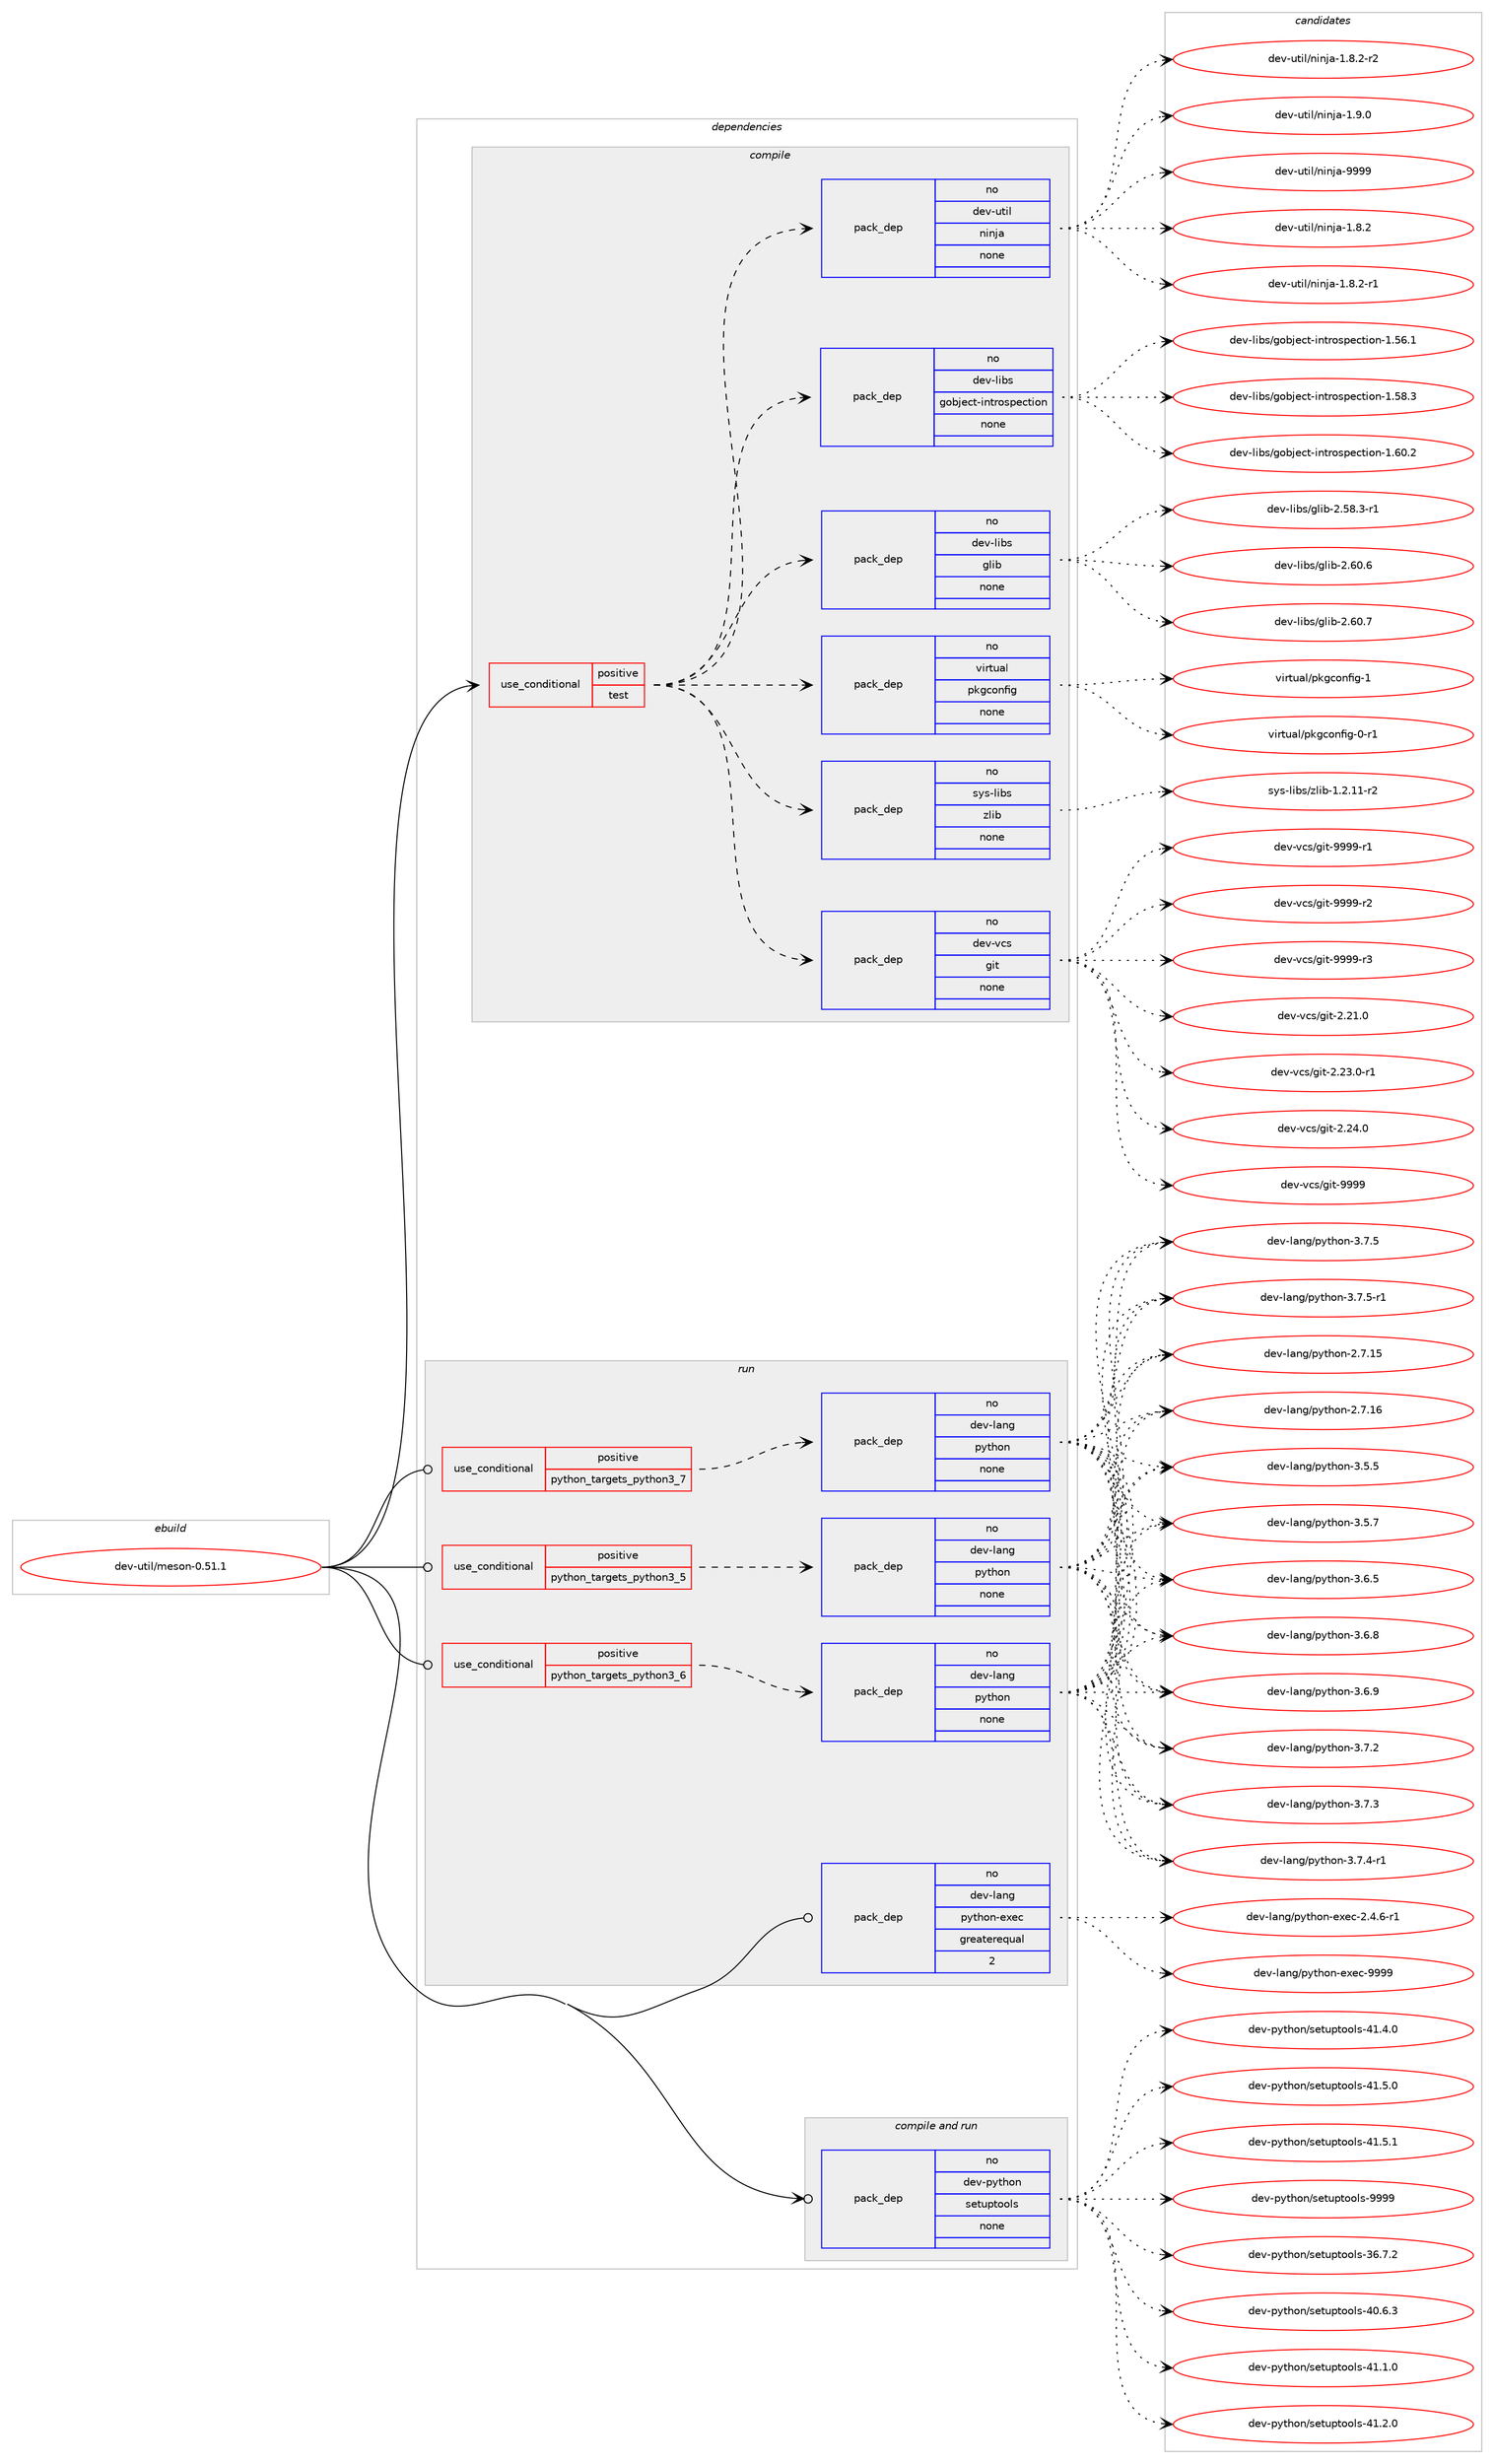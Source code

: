 digraph prolog {

# *************
# Graph options
# *************

newrank=true;
concentrate=true;
compound=true;
graph [rankdir=LR,fontname=Helvetica,fontsize=10,ranksep=1.5];#, ranksep=2.5, nodesep=0.2];
edge  [arrowhead=vee];
node  [fontname=Helvetica,fontsize=10];

# **********
# The ebuild
# **********

subgraph cluster_leftcol {
color=gray;
rank=same;
label=<<i>ebuild</i>>;
id [label="dev-util/meson-0.51.1", color=red, width=4, href="../dev-util/meson-0.51.1.svg"];
}

# ****************
# The dependencies
# ****************

subgraph cluster_midcol {
color=gray;
label=<<i>dependencies</i>>;
subgraph cluster_compile {
fillcolor="#eeeeee";
style=filled;
label=<<i>compile</i>>;
subgraph cond182980 {
dependency730700 [label=<<TABLE BORDER="0" CELLBORDER="1" CELLSPACING="0" CELLPADDING="4"><TR><TD ROWSPAN="3" CELLPADDING="10">use_conditional</TD></TR><TR><TD>positive</TD></TR><TR><TD>test</TD></TR></TABLE>>, shape=none, color=red];
subgraph pack535553 {
dependency730701 [label=<<TABLE BORDER="0" CELLBORDER="1" CELLSPACING="0" CELLPADDING="4" WIDTH="220"><TR><TD ROWSPAN="6" CELLPADDING="30">pack_dep</TD></TR><TR><TD WIDTH="110">no</TD></TR><TR><TD>dev-libs</TD></TR><TR><TD>glib</TD></TR><TR><TD>none</TD></TR><TR><TD></TD></TR></TABLE>>, shape=none, color=blue];
}
dependency730700:e -> dependency730701:w [weight=20,style="dashed",arrowhead="vee"];
subgraph pack535554 {
dependency730702 [label=<<TABLE BORDER="0" CELLBORDER="1" CELLSPACING="0" CELLPADDING="4" WIDTH="220"><TR><TD ROWSPAN="6" CELLPADDING="30">pack_dep</TD></TR><TR><TD WIDTH="110">no</TD></TR><TR><TD>dev-libs</TD></TR><TR><TD>gobject-introspection</TD></TR><TR><TD>none</TD></TR><TR><TD></TD></TR></TABLE>>, shape=none, color=blue];
}
dependency730700:e -> dependency730702:w [weight=20,style="dashed",arrowhead="vee"];
subgraph pack535555 {
dependency730703 [label=<<TABLE BORDER="0" CELLBORDER="1" CELLSPACING="0" CELLPADDING="4" WIDTH="220"><TR><TD ROWSPAN="6" CELLPADDING="30">pack_dep</TD></TR><TR><TD WIDTH="110">no</TD></TR><TR><TD>dev-util</TD></TR><TR><TD>ninja</TD></TR><TR><TD>none</TD></TR><TR><TD></TD></TR></TABLE>>, shape=none, color=blue];
}
dependency730700:e -> dependency730703:w [weight=20,style="dashed",arrowhead="vee"];
subgraph pack535556 {
dependency730704 [label=<<TABLE BORDER="0" CELLBORDER="1" CELLSPACING="0" CELLPADDING="4" WIDTH="220"><TR><TD ROWSPAN="6" CELLPADDING="30">pack_dep</TD></TR><TR><TD WIDTH="110">no</TD></TR><TR><TD>dev-vcs</TD></TR><TR><TD>git</TD></TR><TR><TD>none</TD></TR><TR><TD></TD></TR></TABLE>>, shape=none, color=blue];
}
dependency730700:e -> dependency730704:w [weight=20,style="dashed",arrowhead="vee"];
subgraph pack535557 {
dependency730705 [label=<<TABLE BORDER="0" CELLBORDER="1" CELLSPACING="0" CELLPADDING="4" WIDTH="220"><TR><TD ROWSPAN="6" CELLPADDING="30">pack_dep</TD></TR><TR><TD WIDTH="110">no</TD></TR><TR><TD>sys-libs</TD></TR><TR><TD>zlib</TD></TR><TR><TD>none</TD></TR><TR><TD></TD></TR></TABLE>>, shape=none, color=blue];
}
dependency730700:e -> dependency730705:w [weight=20,style="dashed",arrowhead="vee"];
subgraph pack535558 {
dependency730706 [label=<<TABLE BORDER="0" CELLBORDER="1" CELLSPACING="0" CELLPADDING="4" WIDTH="220"><TR><TD ROWSPAN="6" CELLPADDING="30">pack_dep</TD></TR><TR><TD WIDTH="110">no</TD></TR><TR><TD>virtual</TD></TR><TR><TD>pkgconfig</TD></TR><TR><TD>none</TD></TR><TR><TD></TD></TR></TABLE>>, shape=none, color=blue];
}
dependency730700:e -> dependency730706:w [weight=20,style="dashed",arrowhead="vee"];
}
id:e -> dependency730700:w [weight=20,style="solid",arrowhead="vee"];
}
subgraph cluster_compileandrun {
fillcolor="#eeeeee";
style=filled;
label=<<i>compile and run</i>>;
subgraph pack535559 {
dependency730707 [label=<<TABLE BORDER="0" CELLBORDER="1" CELLSPACING="0" CELLPADDING="4" WIDTH="220"><TR><TD ROWSPAN="6" CELLPADDING="30">pack_dep</TD></TR><TR><TD WIDTH="110">no</TD></TR><TR><TD>dev-python</TD></TR><TR><TD>setuptools</TD></TR><TR><TD>none</TD></TR><TR><TD></TD></TR></TABLE>>, shape=none, color=blue];
}
id:e -> dependency730707:w [weight=20,style="solid",arrowhead="odotvee"];
}
subgraph cluster_run {
fillcolor="#eeeeee";
style=filled;
label=<<i>run</i>>;
subgraph cond182981 {
dependency730708 [label=<<TABLE BORDER="0" CELLBORDER="1" CELLSPACING="0" CELLPADDING="4"><TR><TD ROWSPAN="3" CELLPADDING="10">use_conditional</TD></TR><TR><TD>positive</TD></TR><TR><TD>python_targets_python3_5</TD></TR></TABLE>>, shape=none, color=red];
subgraph pack535560 {
dependency730709 [label=<<TABLE BORDER="0" CELLBORDER="1" CELLSPACING="0" CELLPADDING="4" WIDTH="220"><TR><TD ROWSPAN="6" CELLPADDING="30">pack_dep</TD></TR><TR><TD WIDTH="110">no</TD></TR><TR><TD>dev-lang</TD></TR><TR><TD>python</TD></TR><TR><TD>none</TD></TR><TR><TD></TD></TR></TABLE>>, shape=none, color=blue];
}
dependency730708:e -> dependency730709:w [weight=20,style="dashed",arrowhead="vee"];
}
id:e -> dependency730708:w [weight=20,style="solid",arrowhead="odot"];
subgraph cond182982 {
dependency730710 [label=<<TABLE BORDER="0" CELLBORDER="1" CELLSPACING="0" CELLPADDING="4"><TR><TD ROWSPAN="3" CELLPADDING="10">use_conditional</TD></TR><TR><TD>positive</TD></TR><TR><TD>python_targets_python3_6</TD></TR></TABLE>>, shape=none, color=red];
subgraph pack535561 {
dependency730711 [label=<<TABLE BORDER="0" CELLBORDER="1" CELLSPACING="0" CELLPADDING="4" WIDTH="220"><TR><TD ROWSPAN="6" CELLPADDING="30">pack_dep</TD></TR><TR><TD WIDTH="110">no</TD></TR><TR><TD>dev-lang</TD></TR><TR><TD>python</TD></TR><TR><TD>none</TD></TR><TR><TD></TD></TR></TABLE>>, shape=none, color=blue];
}
dependency730710:e -> dependency730711:w [weight=20,style="dashed",arrowhead="vee"];
}
id:e -> dependency730710:w [weight=20,style="solid",arrowhead="odot"];
subgraph cond182983 {
dependency730712 [label=<<TABLE BORDER="0" CELLBORDER="1" CELLSPACING="0" CELLPADDING="4"><TR><TD ROWSPAN="3" CELLPADDING="10">use_conditional</TD></TR><TR><TD>positive</TD></TR><TR><TD>python_targets_python3_7</TD></TR></TABLE>>, shape=none, color=red];
subgraph pack535562 {
dependency730713 [label=<<TABLE BORDER="0" CELLBORDER="1" CELLSPACING="0" CELLPADDING="4" WIDTH="220"><TR><TD ROWSPAN="6" CELLPADDING="30">pack_dep</TD></TR><TR><TD WIDTH="110">no</TD></TR><TR><TD>dev-lang</TD></TR><TR><TD>python</TD></TR><TR><TD>none</TD></TR><TR><TD></TD></TR></TABLE>>, shape=none, color=blue];
}
dependency730712:e -> dependency730713:w [weight=20,style="dashed",arrowhead="vee"];
}
id:e -> dependency730712:w [weight=20,style="solid",arrowhead="odot"];
subgraph pack535563 {
dependency730714 [label=<<TABLE BORDER="0" CELLBORDER="1" CELLSPACING="0" CELLPADDING="4" WIDTH="220"><TR><TD ROWSPAN="6" CELLPADDING="30">pack_dep</TD></TR><TR><TD WIDTH="110">no</TD></TR><TR><TD>dev-lang</TD></TR><TR><TD>python-exec</TD></TR><TR><TD>greaterequal</TD></TR><TR><TD>2</TD></TR></TABLE>>, shape=none, color=blue];
}
id:e -> dependency730714:w [weight=20,style="solid",arrowhead="odot"];
}
}

# **************
# The candidates
# **************

subgraph cluster_choices {
rank=same;
color=gray;
label=<<i>candidates</i>>;

subgraph choice535553 {
color=black;
nodesep=1;
choice10010111845108105981154710310810598455046535646514511449 [label="dev-libs/glib-2.58.3-r1", color=red, width=4,href="../dev-libs/glib-2.58.3-r1.svg"];
choice1001011184510810598115471031081059845504654484654 [label="dev-libs/glib-2.60.6", color=red, width=4,href="../dev-libs/glib-2.60.6.svg"];
choice1001011184510810598115471031081059845504654484655 [label="dev-libs/glib-2.60.7", color=red, width=4,href="../dev-libs/glib-2.60.7.svg"];
dependency730701:e -> choice10010111845108105981154710310810598455046535646514511449:w [style=dotted,weight="100"];
dependency730701:e -> choice1001011184510810598115471031081059845504654484654:w [style=dotted,weight="100"];
dependency730701:e -> choice1001011184510810598115471031081059845504654484655:w [style=dotted,weight="100"];
}
subgraph choice535554 {
color=black;
nodesep=1;
choice1001011184510810598115471031119810610199116451051101161141111151121019911610511111045494653544649 [label="dev-libs/gobject-introspection-1.56.1", color=red, width=4,href="../dev-libs/gobject-introspection-1.56.1.svg"];
choice1001011184510810598115471031119810610199116451051101161141111151121019911610511111045494653564651 [label="dev-libs/gobject-introspection-1.58.3", color=red, width=4,href="../dev-libs/gobject-introspection-1.58.3.svg"];
choice1001011184510810598115471031119810610199116451051101161141111151121019911610511111045494654484650 [label="dev-libs/gobject-introspection-1.60.2", color=red, width=4,href="../dev-libs/gobject-introspection-1.60.2.svg"];
dependency730702:e -> choice1001011184510810598115471031119810610199116451051101161141111151121019911610511111045494653544649:w [style=dotted,weight="100"];
dependency730702:e -> choice1001011184510810598115471031119810610199116451051101161141111151121019911610511111045494653564651:w [style=dotted,weight="100"];
dependency730702:e -> choice1001011184510810598115471031119810610199116451051101161141111151121019911610511111045494654484650:w [style=dotted,weight="100"];
}
subgraph choice535555 {
color=black;
nodesep=1;
choice100101118451171161051084711010511010697454946564650 [label="dev-util/ninja-1.8.2", color=red, width=4,href="../dev-util/ninja-1.8.2.svg"];
choice1001011184511711610510847110105110106974549465646504511449 [label="dev-util/ninja-1.8.2-r1", color=red, width=4,href="../dev-util/ninja-1.8.2-r1.svg"];
choice1001011184511711610510847110105110106974549465646504511450 [label="dev-util/ninja-1.8.2-r2", color=red, width=4,href="../dev-util/ninja-1.8.2-r2.svg"];
choice100101118451171161051084711010511010697454946574648 [label="dev-util/ninja-1.9.0", color=red, width=4,href="../dev-util/ninja-1.9.0.svg"];
choice1001011184511711610510847110105110106974557575757 [label="dev-util/ninja-9999", color=red, width=4,href="../dev-util/ninja-9999.svg"];
dependency730703:e -> choice100101118451171161051084711010511010697454946564650:w [style=dotted,weight="100"];
dependency730703:e -> choice1001011184511711610510847110105110106974549465646504511449:w [style=dotted,weight="100"];
dependency730703:e -> choice1001011184511711610510847110105110106974549465646504511450:w [style=dotted,weight="100"];
dependency730703:e -> choice100101118451171161051084711010511010697454946574648:w [style=dotted,weight="100"];
dependency730703:e -> choice1001011184511711610510847110105110106974557575757:w [style=dotted,weight="100"];
}
subgraph choice535556 {
color=black;
nodesep=1;
choice10010111845118991154710310511645504650494648 [label="dev-vcs/git-2.21.0", color=red, width=4,href="../dev-vcs/git-2.21.0.svg"];
choice100101118451189911547103105116455046505146484511449 [label="dev-vcs/git-2.23.0-r1", color=red, width=4,href="../dev-vcs/git-2.23.0-r1.svg"];
choice10010111845118991154710310511645504650524648 [label="dev-vcs/git-2.24.0", color=red, width=4,href="../dev-vcs/git-2.24.0.svg"];
choice1001011184511899115471031051164557575757 [label="dev-vcs/git-9999", color=red, width=4,href="../dev-vcs/git-9999.svg"];
choice10010111845118991154710310511645575757574511449 [label="dev-vcs/git-9999-r1", color=red, width=4,href="../dev-vcs/git-9999-r1.svg"];
choice10010111845118991154710310511645575757574511450 [label="dev-vcs/git-9999-r2", color=red, width=4,href="../dev-vcs/git-9999-r2.svg"];
choice10010111845118991154710310511645575757574511451 [label="dev-vcs/git-9999-r3", color=red, width=4,href="../dev-vcs/git-9999-r3.svg"];
dependency730704:e -> choice10010111845118991154710310511645504650494648:w [style=dotted,weight="100"];
dependency730704:e -> choice100101118451189911547103105116455046505146484511449:w [style=dotted,weight="100"];
dependency730704:e -> choice10010111845118991154710310511645504650524648:w [style=dotted,weight="100"];
dependency730704:e -> choice1001011184511899115471031051164557575757:w [style=dotted,weight="100"];
dependency730704:e -> choice10010111845118991154710310511645575757574511449:w [style=dotted,weight="100"];
dependency730704:e -> choice10010111845118991154710310511645575757574511450:w [style=dotted,weight="100"];
dependency730704:e -> choice10010111845118991154710310511645575757574511451:w [style=dotted,weight="100"];
}
subgraph choice535557 {
color=black;
nodesep=1;
choice11512111545108105981154712210810598454946504649494511450 [label="sys-libs/zlib-1.2.11-r2", color=red, width=4,href="../sys-libs/zlib-1.2.11-r2.svg"];
dependency730705:e -> choice11512111545108105981154712210810598454946504649494511450:w [style=dotted,weight="100"];
}
subgraph choice535558 {
color=black;
nodesep=1;
choice11810511411611797108471121071039911111010210510345484511449 [label="virtual/pkgconfig-0-r1", color=red, width=4,href="../virtual/pkgconfig-0-r1.svg"];
choice1181051141161179710847112107103991111101021051034549 [label="virtual/pkgconfig-1", color=red, width=4,href="../virtual/pkgconfig-1.svg"];
dependency730706:e -> choice11810511411611797108471121071039911111010210510345484511449:w [style=dotted,weight="100"];
dependency730706:e -> choice1181051141161179710847112107103991111101021051034549:w [style=dotted,weight="100"];
}
subgraph choice535559 {
color=black;
nodesep=1;
choice100101118451121211161041111104711510111611711211611111110811545515446554650 [label="dev-python/setuptools-36.7.2", color=red, width=4,href="../dev-python/setuptools-36.7.2.svg"];
choice100101118451121211161041111104711510111611711211611111110811545524846544651 [label="dev-python/setuptools-40.6.3", color=red, width=4,href="../dev-python/setuptools-40.6.3.svg"];
choice100101118451121211161041111104711510111611711211611111110811545524946494648 [label="dev-python/setuptools-41.1.0", color=red, width=4,href="../dev-python/setuptools-41.1.0.svg"];
choice100101118451121211161041111104711510111611711211611111110811545524946504648 [label="dev-python/setuptools-41.2.0", color=red, width=4,href="../dev-python/setuptools-41.2.0.svg"];
choice100101118451121211161041111104711510111611711211611111110811545524946524648 [label="dev-python/setuptools-41.4.0", color=red, width=4,href="../dev-python/setuptools-41.4.0.svg"];
choice100101118451121211161041111104711510111611711211611111110811545524946534648 [label="dev-python/setuptools-41.5.0", color=red, width=4,href="../dev-python/setuptools-41.5.0.svg"];
choice100101118451121211161041111104711510111611711211611111110811545524946534649 [label="dev-python/setuptools-41.5.1", color=red, width=4,href="../dev-python/setuptools-41.5.1.svg"];
choice10010111845112121116104111110471151011161171121161111111081154557575757 [label="dev-python/setuptools-9999", color=red, width=4,href="../dev-python/setuptools-9999.svg"];
dependency730707:e -> choice100101118451121211161041111104711510111611711211611111110811545515446554650:w [style=dotted,weight="100"];
dependency730707:e -> choice100101118451121211161041111104711510111611711211611111110811545524846544651:w [style=dotted,weight="100"];
dependency730707:e -> choice100101118451121211161041111104711510111611711211611111110811545524946494648:w [style=dotted,weight="100"];
dependency730707:e -> choice100101118451121211161041111104711510111611711211611111110811545524946504648:w [style=dotted,weight="100"];
dependency730707:e -> choice100101118451121211161041111104711510111611711211611111110811545524946524648:w [style=dotted,weight="100"];
dependency730707:e -> choice100101118451121211161041111104711510111611711211611111110811545524946534648:w [style=dotted,weight="100"];
dependency730707:e -> choice100101118451121211161041111104711510111611711211611111110811545524946534649:w [style=dotted,weight="100"];
dependency730707:e -> choice10010111845112121116104111110471151011161171121161111111081154557575757:w [style=dotted,weight="100"];
}
subgraph choice535560 {
color=black;
nodesep=1;
choice10010111845108971101034711212111610411111045504655464953 [label="dev-lang/python-2.7.15", color=red, width=4,href="../dev-lang/python-2.7.15.svg"];
choice10010111845108971101034711212111610411111045504655464954 [label="dev-lang/python-2.7.16", color=red, width=4,href="../dev-lang/python-2.7.16.svg"];
choice100101118451089711010347112121116104111110455146534653 [label="dev-lang/python-3.5.5", color=red, width=4,href="../dev-lang/python-3.5.5.svg"];
choice100101118451089711010347112121116104111110455146534655 [label="dev-lang/python-3.5.7", color=red, width=4,href="../dev-lang/python-3.5.7.svg"];
choice100101118451089711010347112121116104111110455146544653 [label="dev-lang/python-3.6.5", color=red, width=4,href="../dev-lang/python-3.6.5.svg"];
choice100101118451089711010347112121116104111110455146544656 [label="dev-lang/python-3.6.8", color=red, width=4,href="../dev-lang/python-3.6.8.svg"];
choice100101118451089711010347112121116104111110455146544657 [label="dev-lang/python-3.6.9", color=red, width=4,href="../dev-lang/python-3.6.9.svg"];
choice100101118451089711010347112121116104111110455146554650 [label="dev-lang/python-3.7.2", color=red, width=4,href="../dev-lang/python-3.7.2.svg"];
choice100101118451089711010347112121116104111110455146554651 [label="dev-lang/python-3.7.3", color=red, width=4,href="../dev-lang/python-3.7.3.svg"];
choice1001011184510897110103471121211161041111104551465546524511449 [label="dev-lang/python-3.7.4-r1", color=red, width=4,href="../dev-lang/python-3.7.4-r1.svg"];
choice100101118451089711010347112121116104111110455146554653 [label="dev-lang/python-3.7.5", color=red, width=4,href="../dev-lang/python-3.7.5.svg"];
choice1001011184510897110103471121211161041111104551465546534511449 [label="dev-lang/python-3.7.5-r1", color=red, width=4,href="../dev-lang/python-3.7.5-r1.svg"];
dependency730709:e -> choice10010111845108971101034711212111610411111045504655464953:w [style=dotted,weight="100"];
dependency730709:e -> choice10010111845108971101034711212111610411111045504655464954:w [style=dotted,weight="100"];
dependency730709:e -> choice100101118451089711010347112121116104111110455146534653:w [style=dotted,weight="100"];
dependency730709:e -> choice100101118451089711010347112121116104111110455146534655:w [style=dotted,weight="100"];
dependency730709:e -> choice100101118451089711010347112121116104111110455146544653:w [style=dotted,weight="100"];
dependency730709:e -> choice100101118451089711010347112121116104111110455146544656:w [style=dotted,weight="100"];
dependency730709:e -> choice100101118451089711010347112121116104111110455146544657:w [style=dotted,weight="100"];
dependency730709:e -> choice100101118451089711010347112121116104111110455146554650:w [style=dotted,weight="100"];
dependency730709:e -> choice100101118451089711010347112121116104111110455146554651:w [style=dotted,weight="100"];
dependency730709:e -> choice1001011184510897110103471121211161041111104551465546524511449:w [style=dotted,weight="100"];
dependency730709:e -> choice100101118451089711010347112121116104111110455146554653:w [style=dotted,weight="100"];
dependency730709:e -> choice1001011184510897110103471121211161041111104551465546534511449:w [style=dotted,weight="100"];
}
subgraph choice535561 {
color=black;
nodesep=1;
choice10010111845108971101034711212111610411111045504655464953 [label="dev-lang/python-2.7.15", color=red, width=4,href="../dev-lang/python-2.7.15.svg"];
choice10010111845108971101034711212111610411111045504655464954 [label="dev-lang/python-2.7.16", color=red, width=4,href="../dev-lang/python-2.7.16.svg"];
choice100101118451089711010347112121116104111110455146534653 [label="dev-lang/python-3.5.5", color=red, width=4,href="../dev-lang/python-3.5.5.svg"];
choice100101118451089711010347112121116104111110455146534655 [label="dev-lang/python-3.5.7", color=red, width=4,href="../dev-lang/python-3.5.7.svg"];
choice100101118451089711010347112121116104111110455146544653 [label="dev-lang/python-3.6.5", color=red, width=4,href="../dev-lang/python-3.6.5.svg"];
choice100101118451089711010347112121116104111110455146544656 [label="dev-lang/python-3.6.8", color=red, width=4,href="../dev-lang/python-3.6.8.svg"];
choice100101118451089711010347112121116104111110455146544657 [label="dev-lang/python-3.6.9", color=red, width=4,href="../dev-lang/python-3.6.9.svg"];
choice100101118451089711010347112121116104111110455146554650 [label="dev-lang/python-3.7.2", color=red, width=4,href="../dev-lang/python-3.7.2.svg"];
choice100101118451089711010347112121116104111110455146554651 [label="dev-lang/python-3.7.3", color=red, width=4,href="../dev-lang/python-3.7.3.svg"];
choice1001011184510897110103471121211161041111104551465546524511449 [label="dev-lang/python-3.7.4-r1", color=red, width=4,href="../dev-lang/python-3.7.4-r1.svg"];
choice100101118451089711010347112121116104111110455146554653 [label="dev-lang/python-3.7.5", color=red, width=4,href="../dev-lang/python-3.7.5.svg"];
choice1001011184510897110103471121211161041111104551465546534511449 [label="dev-lang/python-3.7.5-r1", color=red, width=4,href="../dev-lang/python-3.7.5-r1.svg"];
dependency730711:e -> choice10010111845108971101034711212111610411111045504655464953:w [style=dotted,weight="100"];
dependency730711:e -> choice10010111845108971101034711212111610411111045504655464954:w [style=dotted,weight="100"];
dependency730711:e -> choice100101118451089711010347112121116104111110455146534653:w [style=dotted,weight="100"];
dependency730711:e -> choice100101118451089711010347112121116104111110455146534655:w [style=dotted,weight="100"];
dependency730711:e -> choice100101118451089711010347112121116104111110455146544653:w [style=dotted,weight="100"];
dependency730711:e -> choice100101118451089711010347112121116104111110455146544656:w [style=dotted,weight="100"];
dependency730711:e -> choice100101118451089711010347112121116104111110455146544657:w [style=dotted,weight="100"];
dependency730711:e -> choice100101118451089711010347112121116104111110455146554650:w [style=dotted,weight="100"];
dependency730711:e -> choice100101118451089711010347112121116104111110455146554651:w [style=dotted,weight="100"];
dependency730711:e -> choice1001011184510897110103471121211161041111104551465546524511449:w [style=dotted,weight="100"];
dependency730711:e -> choice100101118451089711010347112121116104111110455146554653:w [style=dotted,weight="100"];
dependency730711:e -> choice1001011184510897110103471121211161041111104551465546534511449:w [style=dotted,weight="100"];
}
subgraph choice535562 {
color=black;
nodesep=1;
choice10010111845108971101034711212111610411111045504655464953 [label="dev-lang/python-2.7.15", color=red, width=4,href="../dev-lang/python-2.7.15.svg"];
choice10010111845108971101034711212111610411111045504655464954 [label="dev-lang/python-2.7.16", color=red, width=4,href="../dev-lang/python-2.7.16.svg"];
choice100101118451089711010347112121116104111110455146534653 [label="dev-lang/python-3.5.5", color=red, width=4,href="../dev-lang/python-3.5.5.svg"];
choice100101118451089711010347112121116104111110455146534655 [label="dev-lang/python-3.5.7", color=red, width=4,href="../dev-lang/python-3.5.7.svg"];
choice100101118451089711010347112121116104111110455146544653 [label="dev-lang/python-3.6.5", color=red, width=4,href="../dev-lang/python-3.6.5.svg"];
choice100101118451089711010347112121116104111110455146544656 [label="dev-lang/python-3.6.8", color=red, width=4,href="../dev-lang/python-3.6.8.svg"];
choice100101118451089711010347112121116104111110455146544657 [label="dev-lang/python-3.6.9", color=red, width=4,href="../dev-lang/python-3.6.9.svg"];
choice100101118451089711010347112121116104111110455146554650 [label="dev-lang/python-3.7.2", color=red, width=4,href="../dev-lang/python-3.7.2.svg"];
choice100101118451089711010347112121116104111110455146554651 [label="dev-lang/python-3.7.3", color=red, width=4,href="../dev-lang/python-3.7.3.svg"];
choice1001011184510897110103471121211161041111104551465546524511449 [label="dev-lang/python-3.7.4-r1", color=red, width=4,href="../dev-lang/python-3.7.4-r1.svg"];
choice100101118451089711010347112121116104111110455146554653 [label="dev-lang/python-3.7.5", color=red, width=4,href="../dev-lang/python-3.7.5.svg"];
choice1001011184510897110103471121211161041111104551465546534511449 [label="dev-lang/python-3.7.5-r1", color=red, width=4,href="../dev-lang/python-3.7.5-r1.svg"];
dependency730713:e -> choice10010111845108971101034711212111610411111045504655464953:w [style=dotted,weight="100"];
dependency730713:e -> choice10010111845108971101034711212111610411111045504655464954:w [style=dotted,weight="100"];
dependency730713:e -> choice100101118451089711010347112121116104111110455146534653:w [style=dotted,weight="100"];
dependency730713:e -> choice100101118451089711010347112121116104111110455146534655:w [style=dotted,weight="100"];
dependency730713:e -> choice100101118451089711010347112121116104111110455146544653:w [style=dotted,weight="100"];
dependency730713:e -> choice100101118451089711010347112121116104111110455146544656:w [style=dotted,weight="100"];
dependency730713:e -> choice100101118451089711010347112121116104111110455146544657:w [style=dotted,weight="100"];
dependency730713:e -> choice100101118451089711010347112121116104111110455146554650:w [style=dotted,weight="100"];
dependency730713:e -> choice100101118451089711010347112121116104111110455146554651:w [style=dotted,weight="100"];
dependency730713:e -> choice1001011184510897110103471121211161041111104551465546524511449:w [style=dotted,weight="100"];
dependency730713:e -> choice100101118451089711010347112121116104111110455146554653:w [style=dotted,weight="100"];
dependency730713:e -> choice1001011184510897110103471121211161041111104551465546534511449:w [style=dotted,weight="100"];
}
subgraph choice535563 {
color=black;
nodesep=1;
choice10010111845108971101034711212111610411111045101120101994550465246544511449 [label="dev-lang/python-exec-2.4.6-r1", color=red, width=4,href="../dev-lang/python-exec-2.4.6-r1.svg"];
choice10010111845108971101034711212111610411111045101120101994557575757 [label="dev-lang/python-exec-9999", color=red, width=4,href="../dev-lang/python-exec-9999.svg"];
dependency730714:e -> choice10010111845108971101034711212111610411111045101120101994550465246544511449:w [style=dotted,weight="100"];
dependency730714:e -> choice10010111845108971101034711212111610411111045101120101994557575757:w [style=dotted,weight="100"];
}
}

}
